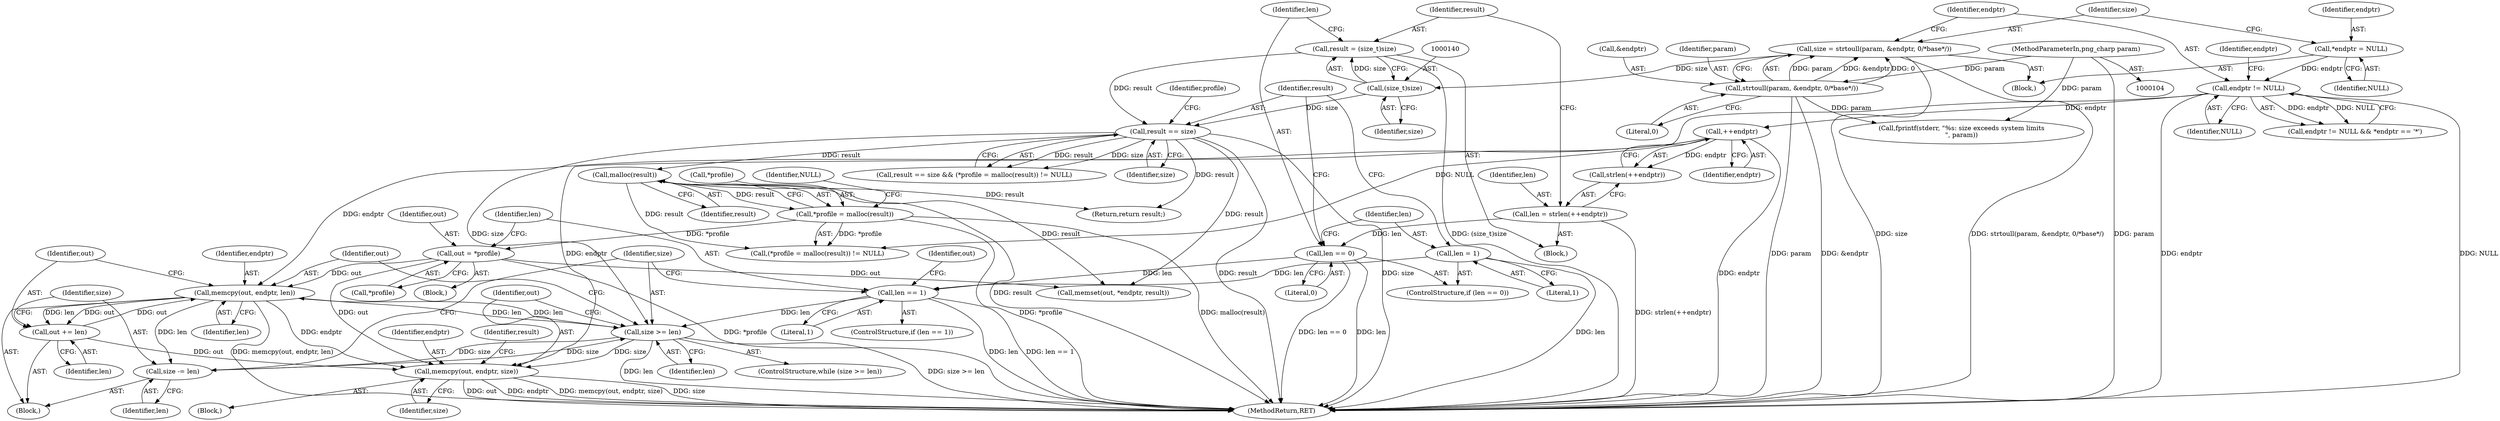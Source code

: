 digraph "0_Android_9d4853418ab2f754c2b63e091c29c5529b8b86ca_17@API" {
"1000183" [label="(Call,memcpy(out, endptr, len))"];
"1000187" [label="(Call,out += len)"];
"1000183" [label="(Call,memcpy(out, endptr, len))"];
"1000163" [label="(Call,out = *profile)"];
"1000155" [label="(Call,*profile = malloc(result))"];
"1000158" [label="(Call,malloc(result))"];
"1000151" [label="(Call,result == size)"];
"1000137" [label="(Call,result = (size_t)size)"];
"1000139" [label="(Call,(size_t)size)"];
"1000113" [label="(Call,size = strtoull(param, &endptr, 0/*base*/))"];
"1000115" [label="(Call,strtoull(param, &endptr, 0/*base*/))"];
"1000105" [label="(MethodParameterIn,png_charp param)"];
"1000134" [label="(Call,++endptr)"];
"1000122" [label="(Call,endptr != NULL)"];
"1000109" [label="(Call,*endptr = NULL)"];
"1000179" [label="(Call,size >= len)"];
"1000190" [label="(Call,size -= len)"];
"1000168" [label="(Call,len == 1)"];
"1000143" [label="(Call,len == 0)"];
"1000131" [label="(Call,len = strlen(++endptr))"];
"1000146" [label="(Call,len = 1)"];
"1000193" [label="(Call,memcpy(out, endptr, size))"];
"1000180" [label="(Identifier,size)"];
"1000157" [label="(Identifier,profile)"];
"1000114" [label="(Identifier,size)"];
"1000169" [label="(Identifier,len)"];
"1000134" [label="(Call,++endptr)"];
"1000186" [label="(Identifier,len)"];
"1000160" [label="(Identifier,NULL)"];
"1000137" [label="(Call,result = (size_t)size)"];
"1000184" [label="(Identifier,out)"];
"1000201" [label="(Call,fprintf(stderr, \"%s: size exceeds system limits\n\", param))"];
"1000143" [label="(Call,len == 0)"];
"1000179" [label="(Call,size >= len)"];
"1000151" [label="(Call,result == size)"];
"1000167" [label="(ControlStructure,if (len == 1))"];
"1000146" [label="(Call,len = 1)"];
"1000172" [label="(Identifier,out)"];
"1000148" [label="(Literal,1)"];
"1000196" [label="(Identifier,size)"];
"1000123" [label="(Identifier,endptr)"];
"1000113" [label="(Call,size = strtoull(param, &endptr, 0/*base*/))"];
"1000117" [label="(Call,&endptr)"];
"1000107" [label="(Block,)"];
"1000133" [label="(Call,strlen(++endptr))"];
"1000193" [label="(Call,memcpy(out, endptr, size))"];
"1000165" [label="(Call,*profile)"];
"1000145" [label="(Literal,0)"];
"1000116" [label="(Identifier,param)"];
"1000178" [label="(ControlStructure,while (size >= len))"];
"1000177" [label="(Block,)"];
"1000161" [label="(Block,)"];
"1000132" [label="(Identifier,len)"];
"1000127" [label="(Identifier,endptr)"];
"1000144" [label="(Identifier,len)"];
"1000111" [label="(Identifier,NULL)"];
"1000115" [label="(Call,strtoull(param, &endptr, 0/*base*/))"];
"1000188" [label="(Identifier,out)"];
"1000181" [label="(Identifier,len)"];
"1000191" [label="(Identifier,size)"];
"1000189" [label="(Identifier,len)"];
"1000142" [label="(ControlStructure,if (len == 0))"];
"1000209" [label="(MethodReturn,RET)"];
"1000187" [label="(Call,out += len)"];
"1000124" [label="(Identifier,NULL)"];
"1000131" [label="(Call,len = strlen(++endptr))"];
"1000195" [label="(Identifier,endptr)"];
"1000198" [label="(Identifier,result)"];
"1000164" [label="(Identifier,out)"];
"1000163" [label="(Call,out = *profile)"];
"1000159" [label="(Identifier,result)"];
"1000147" [label="(Identifier,len)"];
"1000152" [label="(Identifier,result)"];
"1000110" [label="(Identifier,endptr)"];
"1000156" [label="(Call,*profile)"];
"1000185" [label="(Identifier,endptr)"];
"1000194" [label="(Identifier,out)"];
"1000170" [label="(Literal,1)"];
"1000150" [label="(Call,result == size && (*profile = malloc(result)) != NULL)"];
"1000192" [label="(Identifier,len)"];
"1000158" [label="(Call,malloc(result))"];
"1000141" [label="(Identifier,size)"];
"1000197" [label="(Return,return result;)"];
"1000182" [label="(Block,)"];
"1000139" [label="(Call,(size_t)size)"];
"1000153" [label="(Identifier,size)"];
"1000135" [label="(Identifier,endptr)"];
"1000171" [label="(Call,memset(out, *endptr, result))"];
"1000190" [label="(Call,size -= len)"];
"1000129" [label="(Block,)"];
"1000183" [label="(Call,memcpy(out, endptr, len))"];
"1000155" [label="(Call,*profile = malloc(result))"];
"1000119" [label="(Literal,0)"];
"1000122" [label="(Call,endptr != NULL)"];
"1000121" [label="(Call,endptr != NULL && *endptr == '*')"];
"1000168" [label="(Call,len == 1)"];
"1000138" [label="(Identifier,result)"];
"1000105" [label="(MethodParameterIn,png_charp param)"];
"1000109" [label="(Call,*endptr = NULL)"];
"1000154" [label="(Call,(*profile = malloc(result)) != NULL)"];
"1000183" -> "1000182"  [label="AST: "];
"1000183" -> "1000186"  [label="CFG: "];
"1000184" -> "1000183"  [label="AST: "];
"1000185" -> "1000183"  [label="AST: "];
"1000186" -> "1000183"  [label="AST: "];
"1000188" -> "1000183"  [label="CFG: "];
"1000183" -> "1000209"  [label="DDG: memcpy(out, endptr, len)"];
"1000183" -> "1000179"  [label="DDG: len"];
"1000187" -> "1000183"  [label="DDG: out"];
"1000163" -> "1000183"  [label="DDG: out"];
"1000134" -> "1000183"  [label="DDG: endptr"];
"1000179" -> "1000183"  [label="DDG: len"];
"1000183" -> "1000187"  [label="DDG: len"];
"1000183" -> "1000187"  [label="DDG: out"];
"1000183" -> "1000190"  [label="DDG: len"];
"1000183" -> "1000193"  [label="DDG: endptr"];
"1000187" -> "1000182"  [label="AST: "];
"1000187" -> "1000189"  [label="CFG: "];
"1000188" -> "1000187"  [label="AST: "];
"1000189" -> "1000187"  [label="AST: "];
"1000191" -> "1000187"  [label="CFG: "];
"1000187" -> "1000193"  [label="DDG: out"];
"1000163" -> "1000161"  [label="AST: "];
"1000163" -> "1000165"  [label="CFG: "];
"1000164" -> "1000163"  [label="AST: "];
"1000165" -> "1000163"  [label="AST: "];
"1000169" -> "1000163"  [label="CFG: "];
"1000163" -> "1000209"  [label="DDG: *profile"];
"1000155" -> "1000163"  [label="DDG: *profile"];
"1000163" -> "1000171"  [label="DDG: out"];
"1000163" -> "1000193"  [label="DDG: out"];
"1000155" -> "1000154"  [label="AST: "];
"1000155" -> "1000158"  [label="CFG: "];
"1000156" -> "1000155"  [label="AST: "];
"1000158" -> "1000155"  [label="AST: "];
"1000160" -> "1000155"  [label="CFG: "];
"1000155" -> "1000209"  [label="DDG: *profile"];
"1000155" -> "1000209"  [label="DDG: malloc(result)"];
"1000155" -> "1000154"  [label="DDG: *profile"];
"1000158" -> "1000155"  [label="DDG: result"];
"1000158" -> "1000159"  [label="CFG: "];
"1000159" -> "1000158"  [label="AST: "];
"1000158" -> "1000209"  [label="DDG: result"];
"1000158" -> "1000154"  [label="DDG: result"];
"1000151" -> "1000158"  [label="DDG: result"];
"1000158" -> "1000171"  [label="DDG: result"];
"1000158" -> "1000197"  [label="DDG: result"];
"1000151" -> "1000150"  [label="AST: "];
"1000151" -> "1000153"  [label="CFG: "];
"1000152" -> "1000151"  [label="AST: "];
"1000153" -> "1000151"  [label="AST: "];
"1000157" -> "1000151"  [label="CFG: "];
"1000150" -> "1000151"  [label="CFG: "];
"1000151" -> "1000209"  [label="DDG: size"];
"1000151" -> "1000209"  [label="DDG: result"];
"1000151" -> "1000150"  [label="DDG: result"];
"1000151" -> "1000150"  [label="DDG: size"];
"1000137" -> "1000151"  [label="DDG: result"];
"1000139" -> "1000151"  [label="DDG: size"];
"1000151" -> "1000171"  [label="DDG: result"];
"1000151" -> "1000179"  [label="DDG: size"];
"1000151" -> "1000197"  [label="DDG: result"];
"1000137" -> "1000129"  [label="AST: "];
"1000137" -> "1000139"  [label="CFG: "];
"1000138" -> "1000137"  [label="AST: "];
"1000139" -> "1000137"  [label="AST: "];
"1000144" -> "1000137"  [label="CFG: "];
"1000137" -> "1000209"  [label="DDG: (size_t)size"];
"1000139" -> "1000137"  [label="DDG: size"];
"1000139" -> "1000141"  [label="CFG: "];
"1000140" -> "1000139"  [label="AST: "];
"1000141" -> "1000139"  [label="AST: "];
"1000113" -> "1000139"  [label="DDG: size"];
"1000113" -> "1000107"  [label="AST: "];
"1000113" -> "1000115"  [label="CFG: "];
"1000114" -> "1000113"  [label="AST: "];
"1000115" -> "1000113"  [label="AST: "];
"1000123" -> "1000113"  [label="CFG: "];
"1000113" -> "1000209"  [label="DDG: size"];
"1000113" -> "1000209"  [label="DDG: strtoull(param, &endptr, 0/*base*/)"];
"1000115" -> "1000113"  [label="DDG: param"];
"1000115" -> "1000113"  [label="DDG: &endptr"];
"1000115" -> "1000113"  [label="DDG: 0"];
"1000115" -> "1000119"  [label="CFG: "];
"1000116" -> "1000115"  [label="AST: "];
"1000117" -> "1000115"  [label="AST: "];
"1000119" -> "1000115"  [label="AST: "];
"1000115" -> "1000209"  [label="DDG: &endptr"];
"1000115" -> "1000209"  [label="DDG: param"];
"1000105" -> "1000115"  [label="DDG: param"];
"1000115" -> "1000201"  [label="DDG: param"];
"1000105" -> "1000104"  [label="AST: "];
"1000105" -> "1000209"  [label="DDG: param"];
"1000105" -> "1000201"  [label="DDG: param"];
"1000134" -> "1000133"  [label="AST: "];
"1000134" -> "1000135"  [label="CFG: "];
"1000135" -> "1000134"  [label="AST: "];
"1000133" -> "1000134"  [label="CFG: "];
"1000134" -> "1000209"  [label="DDG: endptr"];
"1000134" -> "1000133"  [label="DDG: endptr"];
"1000122" -> "1000134"  [label="DDG: endptr"];
"1000134" -> "1000193"  [label="DDG: endptr"];
"1000122" -> "1000121"  [label="AST: "];
"1000122" -> "1000124"  [label="CFG: "];
"1000123" -> "1000122"  [label="AST: "];
"1000124" -> "1000122"  [label="AST: "];
"1000127" -> "1000122"  [label="CFG: "];
"1000121" -> "1000122"  [label="CFG: "];
"1000122" -> "1000209"  [label="DDG: endptr"];
"1000122" -> "1000209"  [label="DDG: NULL"];
"1000122" -> "1000121"  [label="DDG: endptr"];
"1000122" -> "1000121"  [label="DDG: NULL"];
"1000109" -> "1000122"  [label="DDG: endptr"];
"1000122" -> "1000154"  [label="DDG: NULL"];
"1000109" -> "1000107"  [label="AST: "];
"1000109" -> "1000111"  [label="CFG: "];
"1000110" -> "1000109"  [label="AST: "];
"1000111" -> "1000109"  [label="AST: "];
"1000114" -> "1000109"  [label="CFG: "];
"1000179" -> "1000178"  [label="AST: "];
"1000179" -> "1000181"  [label="CFG: "];
"1000180" -> "1000179"  [label="AST: "];
"1000181" -> "1000179"  [label="AST: "];
"1000184" -> "1000179"  [label="CFG: "];
"1000194" -> "1000179"  [label="CFG: "];
"1000179" -> "1000209"  [label="DDG: size >= len"];
"1000179" -> "1000209"  [label="DDG: len"];
"1000190" -> "1000179"  [label="DDG: size"];
"1000168" -> "1000179"  [label="DDG: len"];
"1000179" -> "1000190"  [label="DDG: size"];
"1000179" -> "1000193"  [label="DDG: size"];
"1000190" -> "1000182"  [label="AST: "];
"1000190" -> "1000192"  [label="CFG: "];
"1000191" -> "1000190"  [label="AST: "];
"1000192" -> "1000190"  [label="AST: "];
"1000180" -> "1000190"  [label="CFG: "];
"1000168" -> "1000167"  [label="AST: "];
"1000168" -> "1000170"  [label="CFG: "];
"1000169" -> "1000168"  [label="AST: "];
"1000170" -> "1000168"  [label="AST: "];
"1000172" -> "1000168"  [label="CFG: "];
"1000180" -> "1000168"  [label="CFG: "];
"1000168" -> "1000209"  [label="DDG: len == 1"];
"1000168" -> "1000209"  [label="DDG: len"];
"1000143" -> "1000168"  [label="DDG: len"];
"1000146" -> "1000168"  [label="DDG: len"];
"1000143" -> "1000142"  [label="AST: "];
"1000143" -> "1000145"  [label="CFG: "];
"1000144" -> "1000143"  [label="AST: "];
"1000145" -> "1000143"  [label="AST: "];
"1000147" -> "1000143"  [label="CFG: "];
"1000152" -> "1000143"  [label="CFG: "];
"1000143" -> "1000209"  [label="DDG: len"];
"1000143" -> "1000209"  [label="DDG: len == 0"];
"1000131" -> "1000143"  [label="DDG: len"];
"1000131" -> "1000129"  [label="AST: "];
"1000131" -> "1000133"  [label="CFG: "];
"1000132" -> "1000131"  [label="AST: "];
"1000133" -> "1000131"  [label="AST: "];
"1000138" -> "1000131"  [label="CFG: "];
"1000131" -> "1000209"  [label="DDG: strlen(++endptr)"];
"1000146" -> "1000142"  [label="AST: "];
"1000146" -> "1000148"  [label="CFG: "];
"1000147" -> "1000146"  [label="AST: "];
"1000148" -> "1000146"  [label="AST: "];
"1000152" -> "1000146"  [label="CFG: "];
"1000146" -> "1000209"  [label="DDG: len"];
"1000193" -> "1000177"  [label="AST: "];
"1000193" -> "1000196"  [label="CFG: "];
"1000194" -> "1000193"  [label="AST: "];
"1000195" -> "1000193"  [label="AST: "];
"1000196" -> "1000193"  [label="AST: "];
"1000198" -> "1000193"  [label="CFG: "];
"1000193" -> "1000209"  [label="DDG: out"];
"1000193" -> "1000209"  [label="DDG: endptr"];
"1000193" -> "1000209"  [label="DDG: memcpy(out, endptr, size)"];
"1000193" -> "1000209"  [label="DDG: size"];
}
